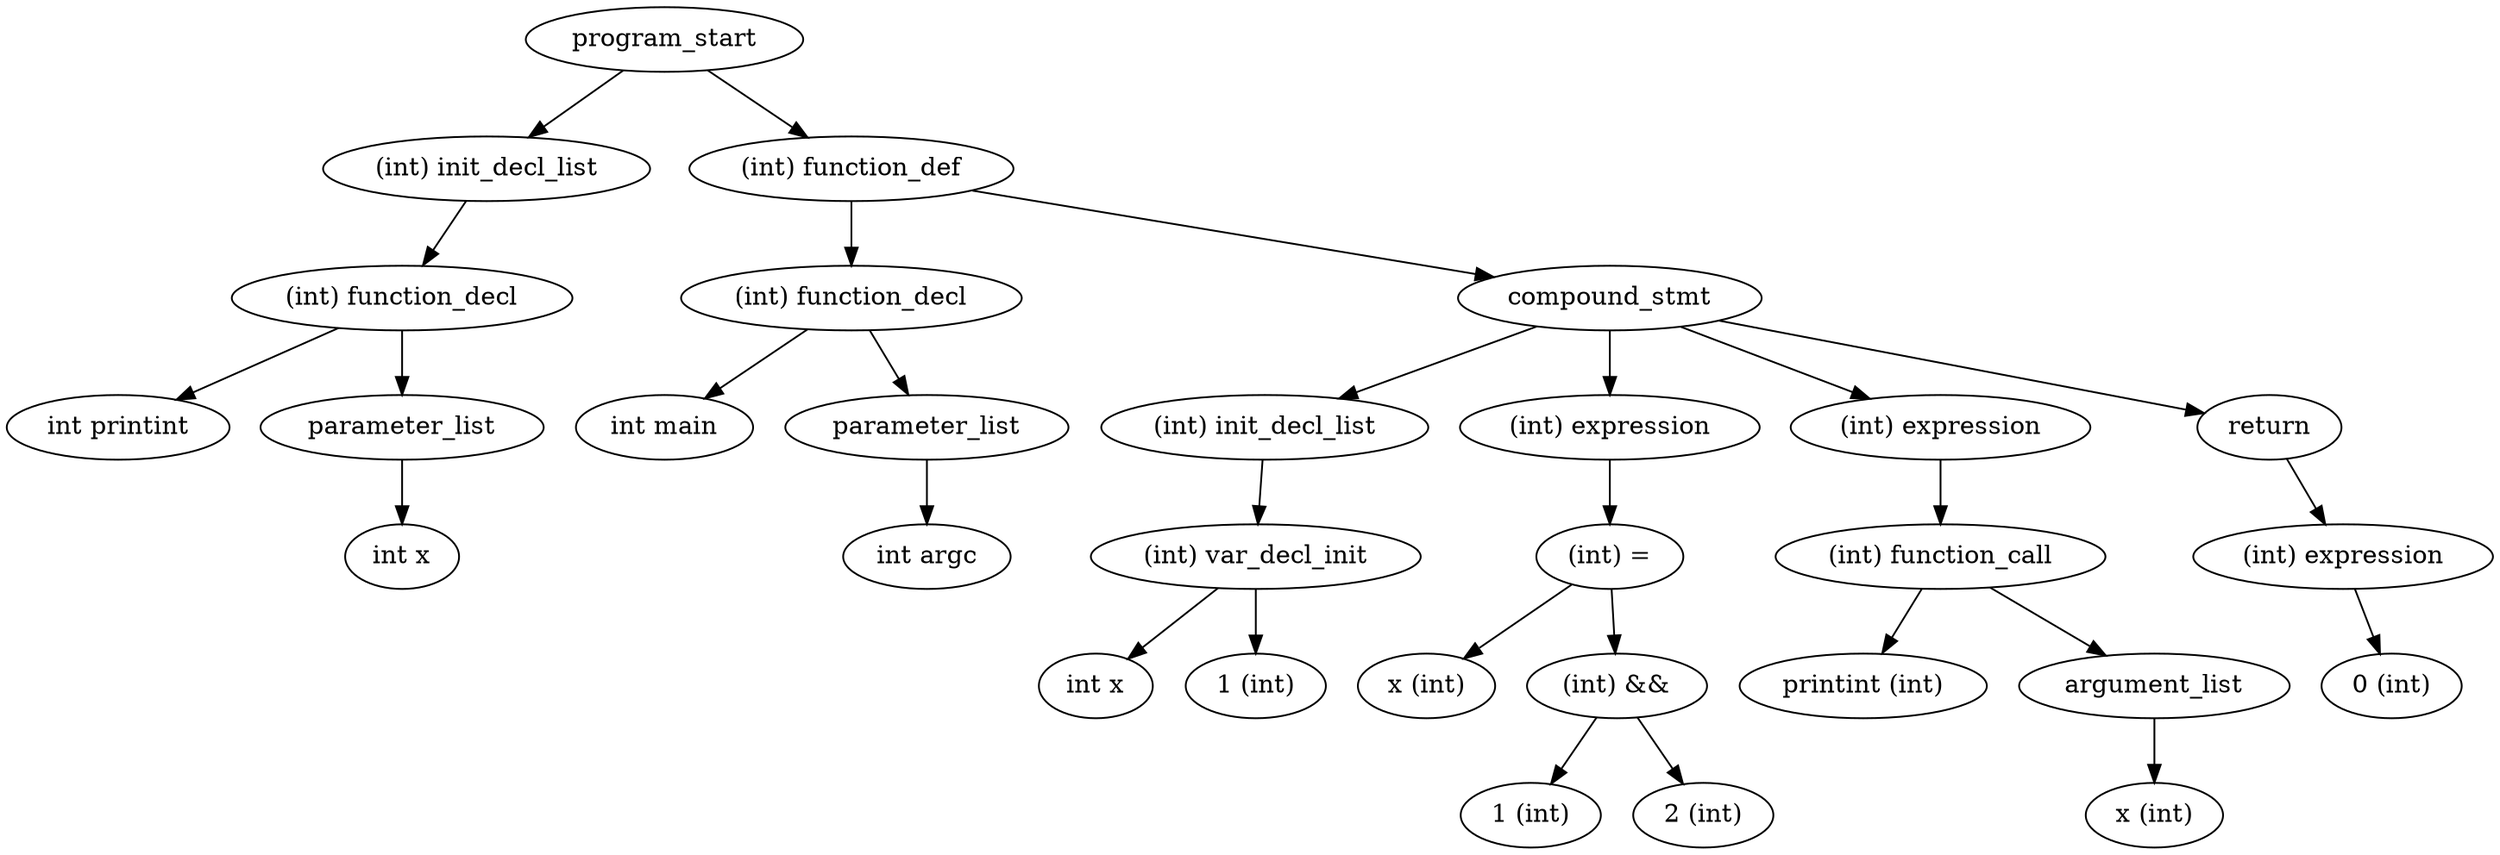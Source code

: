 digraph {
graph [ordering="out"];
node5[label="program_start"];
node4[label="(int) init_decl_list"];
node3[label="(int) function_decl"];
node0[label="int printint"];
node3 -> node0;
node2[label="parameter_list"];
node1[label="int x"];
node2 -> node1;
node3 -> node2;
node4 -> node3;
node5 -> node4;
node29[label="(int) function_def"];
node9[label="(int) function_decl"];
node6[label="int main"];
node9 -> node6;
node8[label="parameter_list"];
node7[label="int argc"];
node8 -> node7;
node9 -> node8;
node29 -> node9;
node14[label="compound_stmt"];
node13[label="(int) init_decl_list"];
node12[label="(int) var_decl_init"];
node10[label="int x"];
node12 -> node10;
node11[label="1 (int)"];
node12 -> node11;
node13 -> node12;
node14 -> node13;
node20[label="(int) expression"];
node19[label="(int) ="];
node15[label="x (int)"];
node19 -> node15;
node18[label="(int) &&"];
node16[label="1 (int)"];
node18 -> node16;
node17[label="2 (int)"];
node18 -> node17;
node19 -> node18;
node20 -> node19;
node14 -> node20;
node25[label="(int) expression"];
node24[label="(int) function_call"];
node21[label="printint (int)"];
node24 -> node21;
node23[label="argument_list"];
node22[label="x (int)"];
node23 -> node22;
node24 -> node23;
node25 -> node24;
node14 -> node25;
node28[label="return"];
node27[label="(int) expression"];
node26[label="0 (int)"];
node27 -> node26;
node28 -> node27;
node14 -> node28;
node29 -> node14;
node5 -> node29;
}
